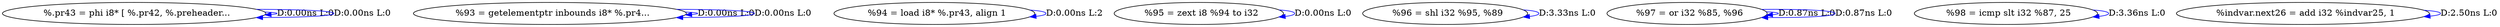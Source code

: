 digraph {
Node0x3068310[label="  %.pr43 = phi i8* [ %.pr42, %.preheader..."];
Node0x3068310 -> Node0x3068310[label="D:0.00ns L:0",color=blue];
Node0x3068310 -> Node0x3068310[label="D:0.00ns L:0",color=blue];
Node0x30683f0[label="  %93 = getelementptr inbounds i8* %.pr4..."];
Node0x30683f0 -> Node0x30683f0[label="D:0.00ns L:0",color=blue];
Node0x30683f0 -> Node0x30683f0[label="D:0.00ns L:0",color=blue];
Node0x3068510[label="  %94 = load i8* %.pr43, align 1"];
Node0x3068510 -> Node0x3068510[label="D:0.00ns L:2",color=blue];
Node0x30685f0[label="  %95 = zext i8 %94 to i32"];
Node0x30685f0 -> Node0x30685f0[label="D:0.00ns L:0",color=blue];
Node0x30686d0[label="  %96 = shl i32 %95, %89"];
Node0x30686d0 -> Node0x30686d0[label="D:3.33ns L:0",color=blue];
Node0x30687b0[label="  %97 = or i32 %85, %96"];
Node0x30687b0 -> Node0x30687b0[label="D:0.87ns L:0",color=blue];
Node0x30687b0 -> Node0x30687b0[label="D:0.87ns L:0",color=blue];
Node0x3068890[label="  %98 = icmp slt i32 %87, 25"];
Node0x3068890 -> Node0x3068890[label="D:3.36ns L:0",color=blue];
Node0x3068970[label="  %indvar.next26 = add i32 %indvar25, 1"];
Node0x3068970 -> Node0x3068970[label="D:2.50ns L:0",color=blue];
}
